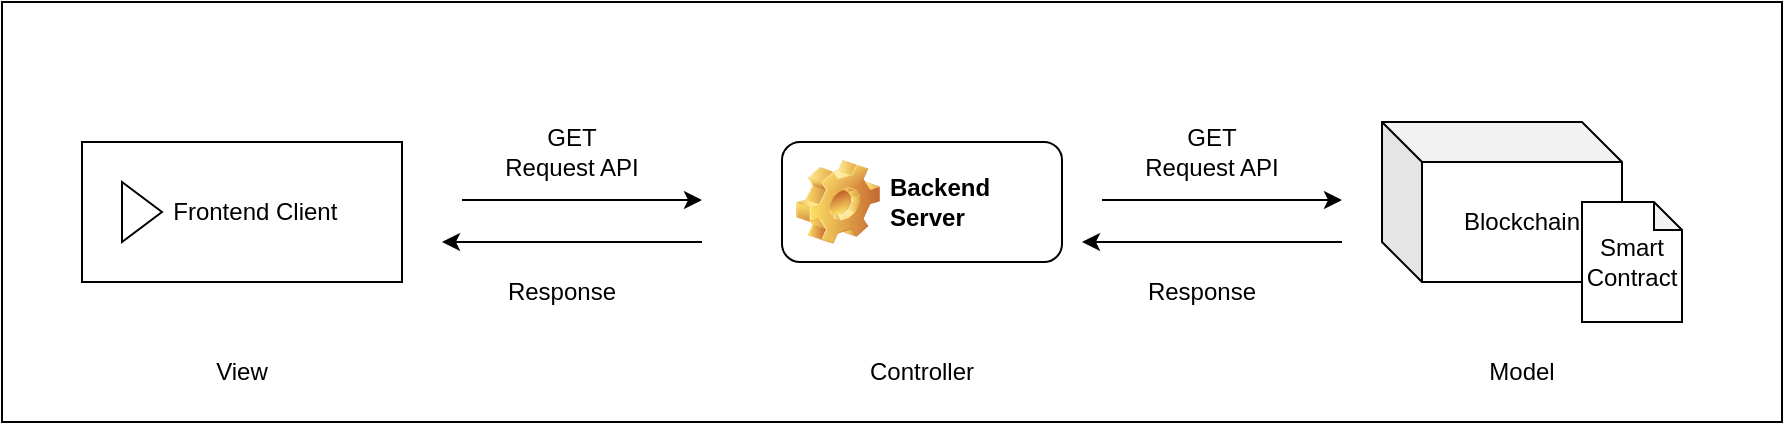 <mxfile version="23.1.6" type="device">
  <diagram name="Page-1" id="kA1ZJteYQIhIA9oufdB8">
    <mxGraphModel dx="2045" dy="660" grid="1" gridSize="10" guides="1" tooltips="1" connect="1" arrows="1" fold="1" page="1" pageScale="1" pageWidth="850" pageHeight="1100" math="0" shadow="0">
      <root>
        <mxCell id="0" />
        <mxCell id="1" parent="0" />
        <mxCell id="PZ62NXJFr02Q6_TOuK1y-28" value="" style="rounded=0;whiteSpace=wrap;html=1;" vertex="1" parent="1">
          <mxGeometry x="-110" y="240" width="890" height="210" as="geometry" />
        </mxCell>
        <mxCell id="YoYqr2ME7V0Ary8L3N5z-3" value="" style="endArrow=classic;html=1;rounded=0;" parent="1" edge="1">
          <mxGeometry width="50" height="50" relative="1" as="geometry">
            <mxPoint x="440" y="339" as="sourcePoint" />
            <mxPoint x="560" y="339" as="targetPoint" />
            <Array as="points">
              <mxPoint x="500" y="339" />
            </Array>
          </mxGeometry>
        </mxCell>
        <mxCell id="YoYqr2ME7V0Ary8L3N5z-7" value="GET Request API" style="text;html=1;align=center;verticalAlign=middle;whiteSpace=wrap;rounded=0;" parent="1" vertex="1">
          <mxGeometry x="460" y="300" width="70" height="30" as="geometry" />
        </mxCell>
        <mxCell id="YoYqr2ME7V0Ary8L3N5z-9" value="Blockchain" style="shape=cube;whiteSpace=wrap;html=1;boundedLbl=1;backgroundOutline=1;darkOpacity=0.05;darkOpacity2=0.1;" parent="1" vertex="1">
          <mxGeometry x="580" y="300" width="120" height="80" as="geometry" />
        </mxCell>
        <mxCell id="YoYqr2ME7V0Ary8L3N5z-10" value="" style="endArrow=classic;html=1;rounded=0;" parent="1" edge="1">
          <mxGeometry width="50" height="50" relative="1" as="geometry">
            <mxPoint x="560" y="360" as="sourcePoint" />
            <mxPoint x="430" y="360" as="targetPoint" />
            <Array as="points" />
          </mxGeometry>
        </mxCell>
        <mxCell id="YoYqr2ME7V0Ary8L3N5z-12" value="Backend Server" style="label;whiteSpace=wrap;html=1;image=img/clipart/Gear_128x128.png" parent="1" vertex="1">
          <mxGeometry x="280" y="310" width="140" height="60" as="geometry" />
        </mxCell>
        <mxCell id="YoYqr2ME7V0Ary8L3N5z-13" value="Response" style="text;html=1;align=center;verticalAlign=middle;whiteSpace=wrap;rounded=0;" parent="1" vertex="1">
          <mxGeometry x="460" y="370" width="60" height="30" as="geometry" />
        </mxCell>
        <mxCell id="YoYqr2ME7V0Ary8L3N5z-14" value="Smart Contract" style="shape=note;whiteSpace=wrap;html=1;backgroundOutline=1;darkOpacity=0.05;size=14;" parent="1" vertex="1">
          <mxGeometry x="680" y="340" width="50" height="60" as="geometry" />
        </mxCell>
        <mxCell id="PZ62NXJFr02Q6_TOuK1y-17" value="" style="endArrow=classic;html=1;rounded=0;" edge="1" parent="1">
          <mxGeometry width="50" height="50" relative="1" as="geometry">
            <mxPoint x="120" y="339" as="sourcePoint" />
            <mxPoint x="240" y="339" as="targetPoint" />
            <Array as="points">
              <mxPoint x="180" y="339" />
            </Array>
          </mxGeometry>
        </mxCell>
        <mxCell id="PZ62NXJFr02Q6_TOuK1y-18" value="GET Request API" style="text;html=1;align=center;verticalAlign=middle;whiteSpace=wrap;rounded=0;" vertex="1" parent="1">
          <mxGeometry x="140" y="300" width="70" height="30" as="geometry" />
        </mxCell>
        <mxCell id="PZ62NXJFr02Q6_TOuK1y-19" value="" style="endArrow=classic;html=1;rounded=0;" edge="1" parent="1">
          <mxGeometry width="50" height="50" relative="1" as="geometry">
            <mxPoint x="240" y="360" as="sourcePoint" />
            <mxPoint x="110" y="360" as="targetPoint" />
            <Array as="points" />
          </mxGeometry>
        </mxCell>
        <mxCell id="PZ62NXJFr02Q6_TOuK1y-20" value="Response" style="text;html=1;align=center;verticalAlign=middle;whiteSpace=wrap;rounded=0;" vertex="1" parent="1">
          <mxGeometry x="140" y="370" width="60" height="30" as="geometry" />
        </mxCell>
        <mxCell id="PZ62NXJFr02Q6_TOuK1y-21" value="Model" style="text;html=1;align=center;verticalAlign=middle;whiteSpace=wrap;rounded=0;" vertex="1" parent="1">
          <mxGeometry x="620" y="410" width="60" height="30" as="geometry" />
        </mxCell>
        <mxCell id="PZ62NXJFr02Q6_TOuK1y-22" value="Controller" style="text;html=1;align=center;verticalAlign=middle;whiteSpace=wrap;rounded=0;" vertex="1" parent="1">
          <mxGeometry x="320" y="410" width="60" height="30" as="geometry" />
        </mxCell>
        <mxCell id="PZ62NXJFr02Q6_TOuK1y-23" value="View" style="text;html=1;align=center;verticalAlign=middle;whiteSpace=wrap;rounded=0;" vertex="1" parent="1">
          <mxGeometry x="-20" y="410" width="60" height="30" as="geometry" />
        </mxCell>
        <mxCell id="PZ62NXJFr02Q6_TOuK1y-26" value="&amp;nbsp; &amp;nbsp; Frontend Client" style="html=1;whiteSpace=wrap;container=1;recursiveResize=0;collapsible=0;" vertex="1" parent="1">
          <mxGeometry x="-70" y="310" width="160" height="70" as="geometry" />
        </mxCell>
        <mxCell id="PZ62NXJFr02Q6_TOuK1y-27" value="" style="triangle;html=1;whiteSpace=wrap;" vertex="1" parent="PZ62NXJFr02Q6_TOuK1y-26">
          <mxGeometry x="20" y="20" width="20" height="30" as="geometry" />
        </mxCell>
      </root>
    </mxGraphModel>
  </diagram>
</mxfile>

